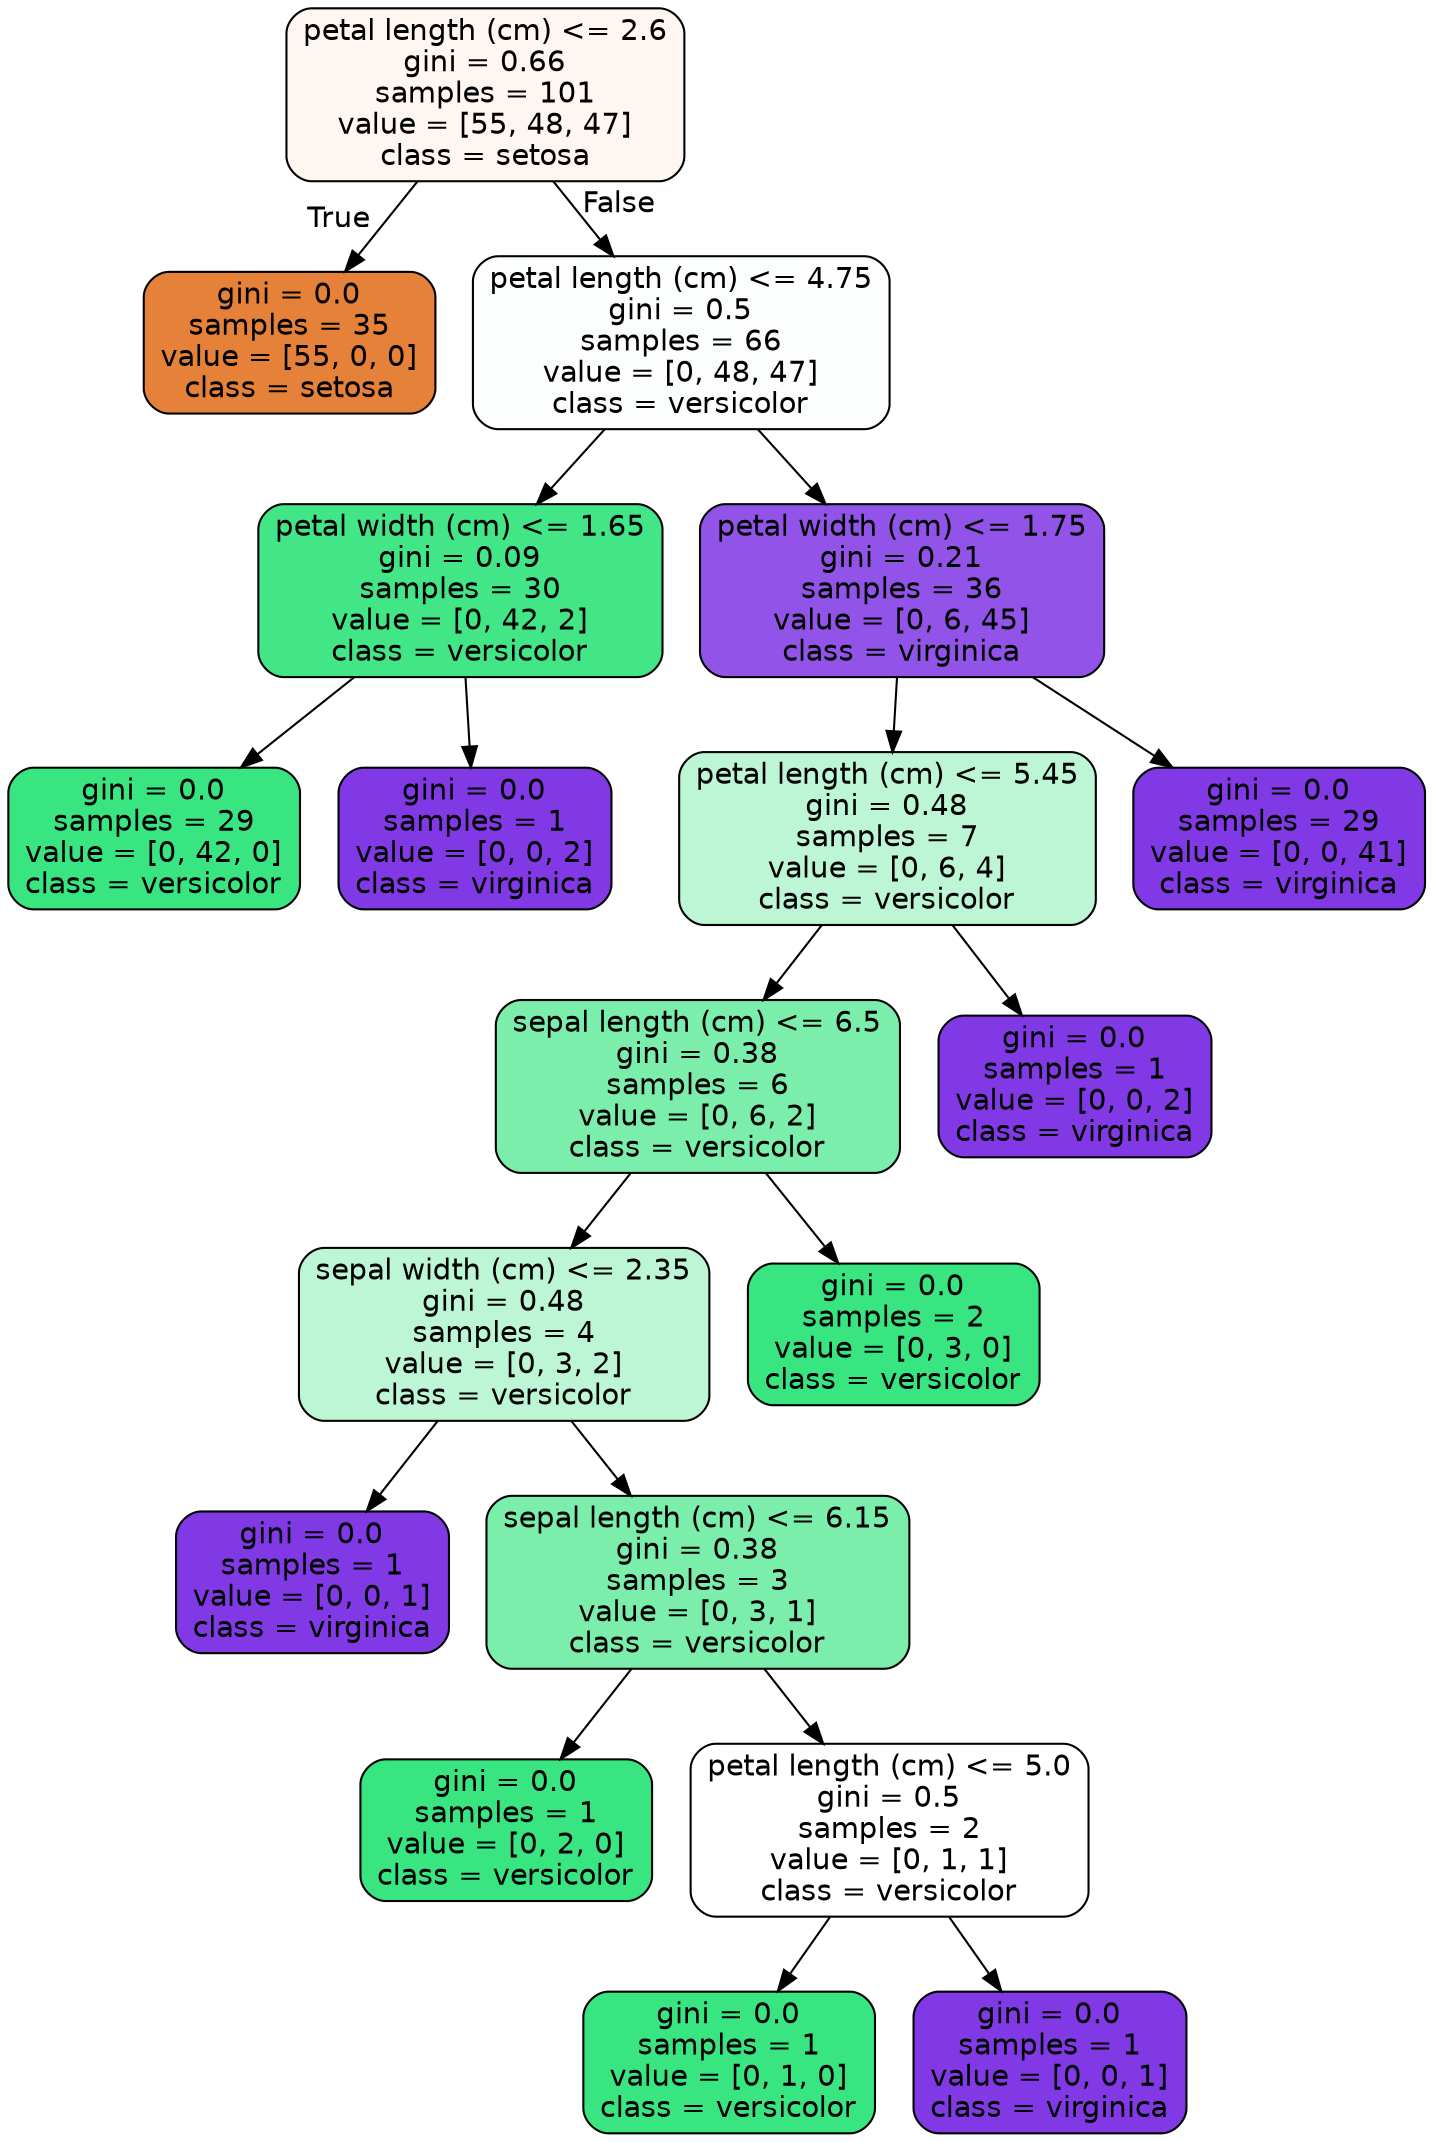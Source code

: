 digraph Tree {
node [shape=box, style="filled, rounded", color="black", fontname="helvetica"] ;
edge [fontname="helvetica"] ;
0 [label="petal length (cm) <= 2.6\ngini = 0.66\nsamples = 101\nvalue = [55, 48, 47]\nclass = setosa", fillcolor="#fdf6f1"] ;
1 [label="gini = 0.0\nsamples = 35\nvalue = [55, 0, 0]\nclass = setosa", fillcolor="#e58139"] ;
0 -> 1 [labeldistance=2.5, labelangle=45, headlabel="True"] ;
2 [label="petal length (cm) <= 4.75\ngini = 0.5\nsamples = 66\nvalue = [0, 48, 47]\nclass = versicolor", fillcolor="#fbfefc"] ;
0 -> 2 [labeldistance=2.5, labelangle=-45, headlabel="False"] ;
3 [label="petal width (cm) <= 1.65\ngini = 0.09\nsamples = 30\nvalue = [0, 42, 2]\nclass = versicolor", fillcolor="#42e687"] ;
2 -> 3 ;
4 [label="gini = 0.0\nsamples = 29\nvalue = [0, 42, 0]\nclass = versicolor", fillcolor="#39e581"] ;
3 -> 4 ;
5 [label="gini = 0.0\nsamples = 1\nvalue = [0, 0, 2]\nclass = virginica", fillcolor="#8139e5"] ;
3 -> 5 ;
6 [label="petal width (cm) <= 1.75\ngini = 0.21\nsamples = 36\nvalue = [0, 6, 45]\nclass = virginica", fillcolor="#9253e8"] ;
2 -> 6 ;
7 [label="petal length (cm) <= 5.45\ngini = 0.48\nsamples = 7\nvalue = [0, 6, 4]\nclass = versicolor", fillcolor="#bdf6d5"] ;
6 -> 7 ;
8 [label="sepal length (cm) <= 6.5\ngini = 0.38\nsamples = 6\nvalue = [0, 6, 2]\nclass = versicolor", fillcolor="#7beeab"] ;
7 -> 8 ;
9 [label="sepal width (cm) <= 2.35\ngini = 0.48\nsamples = 4\nvalue = [0, 3, 2]\nclass = versicolor", fillcolor="#bdf6d5"] ;
8 -> 9 ;
10 [label="gini = 0.0\nsamples = 1\nvalue = [0, 0, 1]\nclass = virginica", fillcolor="#8139e5"] ;
9 -> 10 ;
11 [label="sepal length (cm) <= 6.15\ngini = 0.38\nsamples = 3\nvalue = [0, 3, 1]\nclass = versicolor", fillcolor="#7beeab"] ;
9 -> 11 ;
12 [label="gini = 0.0\nsamples = 1\nvalue = [0, 2, 0]\nclass = versicolor", fillcolor="#39e581"] ;
11 -> 12 ;
13 [label="petal length (cm) <= 5.0\ngini = 0.5\nsamples = 2\nvalue = [0, 1, 1]\nclass = versicolor", fillcolor="#ffffff"] ;
11 -> 13 ;
14 [label="gini = 0.0\nsamples = 1\nvalue = [0, 1, 0]\nclass = versicolor", fillcolor="#39e581"] ;
13 -> 14 ;
15 [label="gini = 0.0\nsamples = 1\nvalue = [0, 0, 1]\nclass = virginica", fillcolor="#8139e5"] ;
13 -> 15 ;
16 [label="gini = 0.0\nsamples = 2\nvalue = [0, 3, 0]\nclass = versicolor", fillcolor="#39e581"] ;
8 -> 16 ;
17 [label="gini = 0.0\nsamples = 1\nvalue = [0, 0, 2]\nclass = virginica", fillcolor="#8139e5"] ;
7 -> 17 ;
18 [label="gini = 0.0\nsamples = 29\nvalue = [0, 0, 41]\nclass = virginica", fillcolor="#8139e5"] ;
6 -> 18 ;
}
